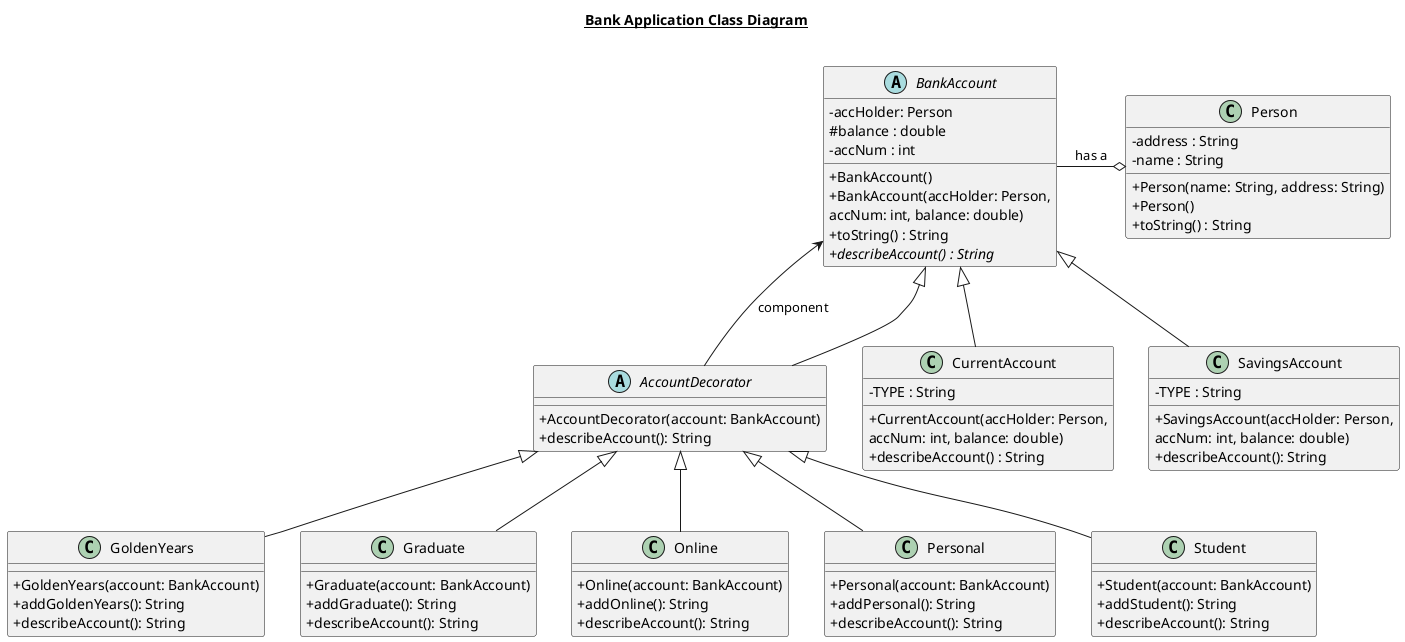 @startuml
skinparam classAttributeIconSize 0


title __Bank Application Class Diagram__\n

abstract class AccountDecorator {
    + AccountDecorator(account: BankAccount)
    + describeAccount(): String
}

abstract class BankAccount {
    - accHolder: Person
    # balance : double
    - accNum : int
    + BankAccount()
    + BankAccount(accHolder: Person,
    accNum: int, balance: double)
    + toString() : String
    {abstract} + describeAccount() : String
 }

 class CurrentAccount {
    - TYPE : String
    + CurrentAccount(accHolder: Person,
    accNum: int, balance: double)
    + describeAccount() : String
 }

 class GoldenYears {
    + GoldenYears(account: BankAccount)
    + addGoldenYears(): String
    + describeAccount(): String
 }

 class Graduate {
    + Graduate(account: BankAccount)
    + addGraduate(): String
    + describeAccount(): String
 }

 class Online {
    + Online(account: BankAccount)
    + addOnline(): String
    + describeAccount(): String
 }

 class Person {
    - address : String
    - name : String
    + Person(name: String, address: String)
    + Person()
    + toString() : String
 }

 class Personal {
    + Personal(account: BankAccount)
    + addPersonal(): String
    + describeAccount(): String
 }

 class SavingsAccount {
    - TYPE : String
    + SavingsAccount(accHolder: Person,
    accNum: int, balance: double)
    + describeAccount(): String
 }

 class Student {
    + Student(account: BankAccount)
    + addStudent(): String
    + describeAccount(): String
}

  BankAccount -right-o Person : has a
  BankAccount <-- AccountDecorator : component\t\t\t
  AccountDecorator -up-|> BankAccount
  CurrentAccount -up-|> BankAccount
  SavingsAccount -up-|> BankAccount
  GoldenYears -up-|> AccountDecorator
  Graduate -up-|> AccountDecorator
  Online -up-|> AccountDecorator
  Personal -up-|> AccountDecorator
  Student -up-|> AccountDecorator

@enduml
